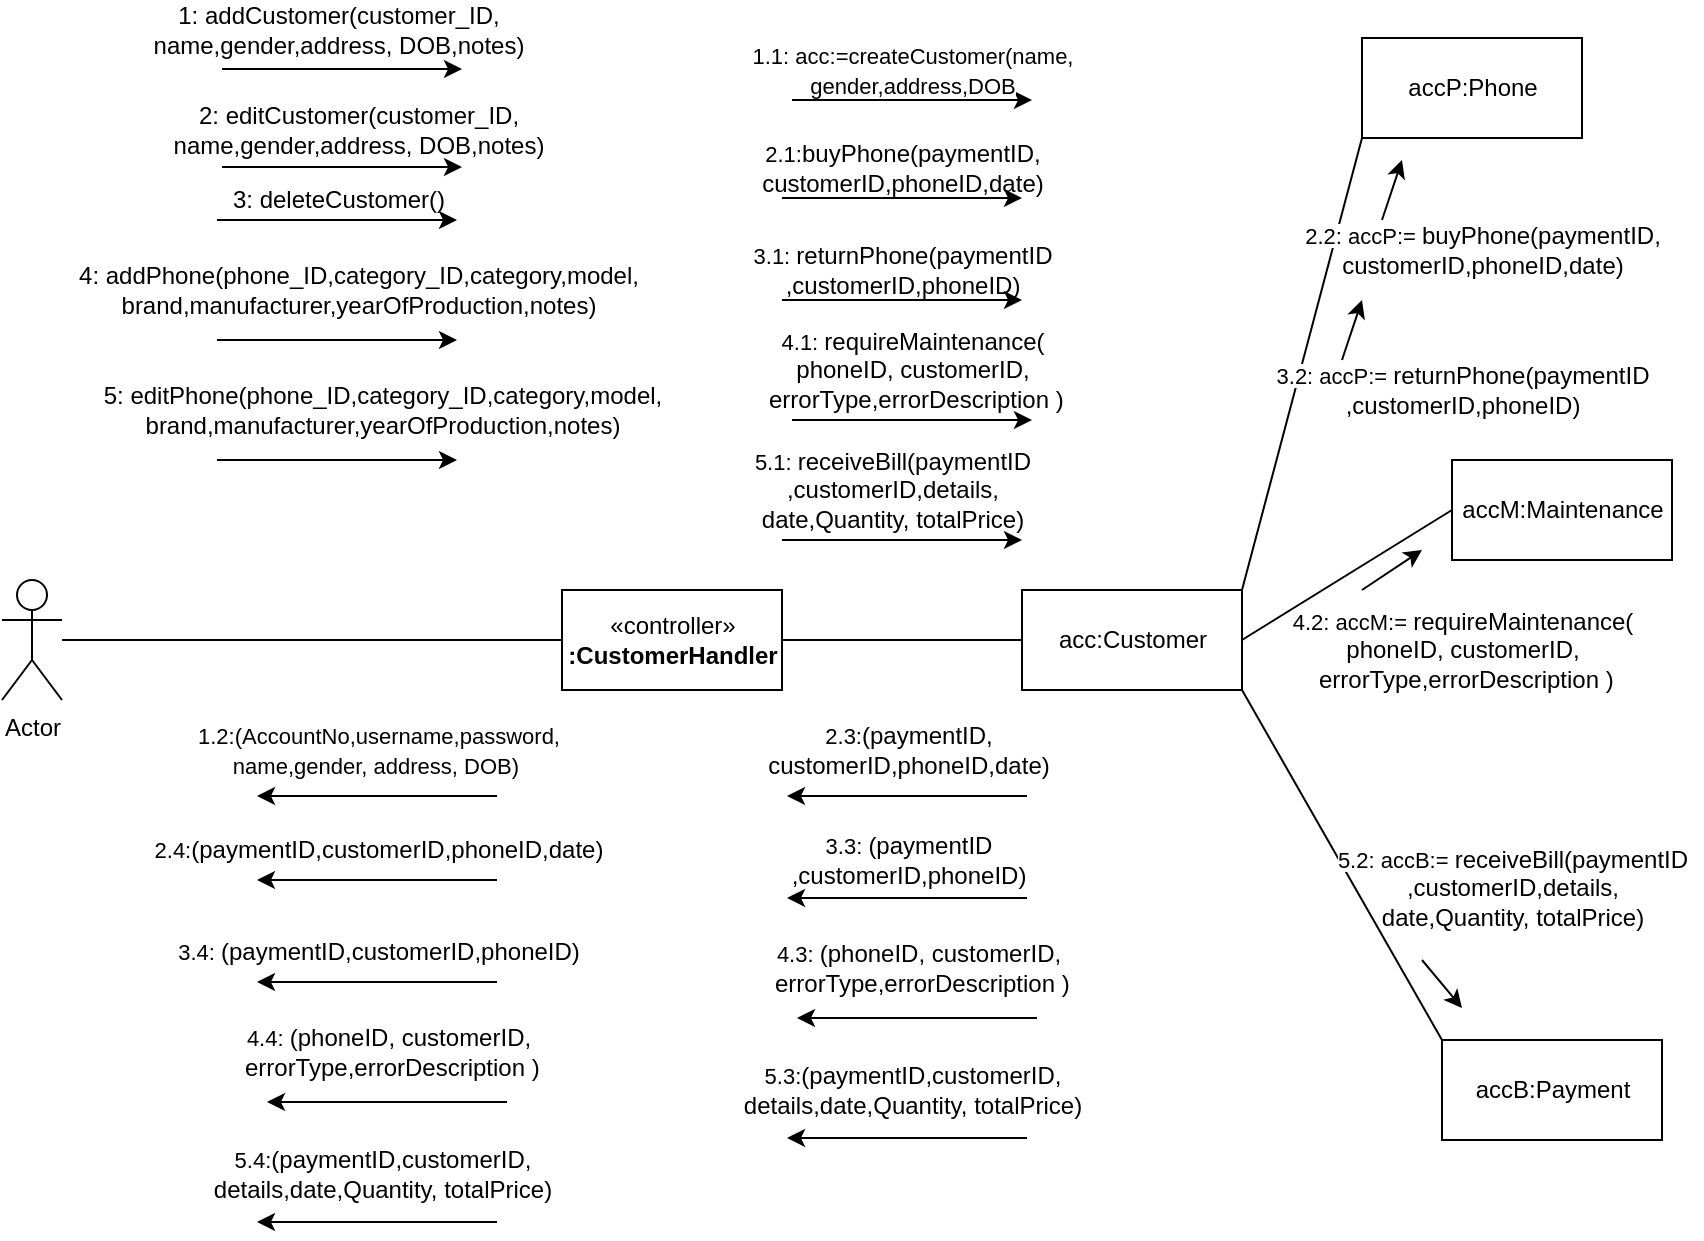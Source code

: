 <mxfile version="16.1.0" type="device" pages="2"><diagram id="kgpKYQtTHZ0yAKxKKP6v" name="Page-1"><mxGraphModel dx="993" dy="612" grid="1" gridSize="10" guides="1" tooltips="1" connect="1" arrows="1" fold="1" page="1" pageScale="1" pageWidth="850" pageHeight="1100" math="0" shadow="0"><root><mxCell id="0"/><mxCell id="1" parent="0"/><mxCell id="jwB54k1wOdk8TFApfcVU-1" value="Actor" style="shape=umlActor;verticalLabelPosition=bottom;verticalAlign=top;html=1;" parent="1" vertex="1"><mxGeometry y="300" width="30" height="60" as="geometry"/></mxCell><mxCell id="jwB54k1wOdk8TFApfcVU-3" value="«controller»&lt;br&gt;&lt;b&gt;:CustomerHandler&lt;/b&gt;" style="html=1;" parent="1" vertex="1"><mxGeometry x="280" y="305" width="110" height="50" as="geometry"/></mxCell><mxCell id="jwB54k1wOdk8TFApfcVU-5" value="" style="endArrow=none;html=1;rounded=0;entryX=0;entryY=0.5;entryDx=0;entryDy=0;" parent="1" source="jwB54k1wOdk8TFApfcVU-1" target="jwB54k1wOdk8TFApfcVU-3" edge="1"><mxGeometry width="50" height="50" relative="1" as="geometry"><mxPoint x="400" y="340" as="sourcePoint"/><mxPoint x="450" y="290" as="targetPoint"/></mxGeometry></mxCell><mxCell id="jwB54k1wOdk8TFApfcVU-13" value="" style="endArrow=classic;html=1;rounded=0;" parent="1" edge="1"><mxGeometry width="50" height="50" relative="1" as="geometry"><mxPoint x="110" y="44.5" as="sourcePoint"/><mxPoint x="230" y="44.5" as="targetPoint"/></mxGeometry></mxCell><mxCell id="jwB54k1wOdk8TFApfcVU-14" value="&lt;span style=&quot;text-align: left&quot;&gt;1:&amp;nbsp;&lt;/span&gt;&lt;span style=&quot;text-align: left&quot;&gt;addCustomer(customer_ID,&lt;br&gt;name,gender,address, DOB,notes)&lt;/span&gt;" style="text;html=1;align=center;verticalAlign=middle;resizable=0;points=[];autosize=1;strokeColor=none;fillColor=none;" parent="1" vertex="1"><mxGeometry x="67.5" y="10" width="200" height="30" as="geometry"/></mxCell><mxCell id="jwB54k1wOdk8TFApfcVU-16" value="" style="endArrow=classic;html=1;rounded=0;" parent="1" edge="1"><mxGeometry width="50" height="50" relative="1" as="geometry"><mxPoint x="110" y="93.5" as="sourcePoint"/><mxPoint x="230" y="93.5" as="targetPoint"/></mxGeometry></mxCell><mxCell id="jwB54k1wOdk8TFApfcVU-17" value="&lt;span style=&quot;text-align: left&quot;&gt;2:&amp;nbsp;&lt;/span&gt;&lt;span style=&quot;text-align: left&quot;&gt;editCustomer(customer_ID,&lt;br&gt;name,gender,address, DOB,notes)&lt;/span&gt;" style="text;html=1;align=center;verticalAlign=middle;resizable=0;points=[];autosize=1;strokeColor=none;fillColor=none;" parent="1" vertex="1"><mxGeometry x="77.5" y="60" width="200" height="30" as="geometry"/></mxCell><mxCell id="jwB54k1wOdk8TFApfcVU-18" value="" style="endArrow=classic;html=1;rounded=0;" parent="1" edge="1"><mxGeometry width="50" height="50" relative="1" as="geometry"><mxPoint x="107.5" y="120" as="sourcePoint"/><mxPoint x="227.5" y="120" as="targetPoint"/></mxGeometry></mxCell><mxCell id="jwB54k1wOdk8TFApfcVU-19" value="&lt;span style=&quot;text-align: left&quot;&gt;3:&amp;nbsp;&lt;/span&gt;&lt;span style=&quot;text-align: left&quot;&gt;deleteCustomer()&lt;/span&gt;" style="text;html=1;align=center;verticalAlign=middle;resizable=0;points=[];autosize=1;strokeColor=none;fillColor=none;" parent="1" vertex="1"><mxGeometry x="107.5" y="100" width="120" height="20" as="geometry"/></mxCell><mxCell id="jwB54k1wOdk8TFApfcVU-20" value="" style="endArrow=classic;html=1;rounded=0;" parent="1" edge="1"><mxGeometry width="50" height="50" relative="1" as="geometry"><mxPoint x="107.5" y="180" as="sourcePoint"/><mxPoint x="227.5" y="180" as="targetPoint"/></mxGeometry></mxCell><mxCell id="jwB54k1wOdk8TFApfcVU-21" value="&lt;span style=&quot;text-align: left&quot;&gt;4:&amp;nbsp;&lt;/span&gt;&lt;span style=&quot;text-align: left&quot;&gt;addPhone(phone_ID,category_ID,category,model,&lt;/span&gt;&lt;br style=&quot;box-sizing: content-box ; padding: 0px ; margin: 0px ; text-align: left&quot;&gt;&lt;span style=&quot;text-align: left&quot;&gt;brand,manufacturer,yearOfProduction,notes)&lt;/span&gt;" style="text;html=1;align=center;verticalAlign=middle;resizable=0;points=[];autosize=1;strokeColor=none;fillColor=none;" parent="1" vertex="1"><mxGeometry x="27.5" y="140" width="300" height="30" as="geometry"/></mxCell><mxCell id="jwB54k1wOdk8TFApfcVU-22" value="" style="endArrow=classic;html=1;rounded=0;" parent="1" edge="1"><mxGeometry width="50" height="50" relative="1" as="geometry"><mxPoint x="107.5" y="240" as="sourcePoint"/><mxPoint x="227.5" y="240" as="targetPoint"/></mxGeometry></mxCell><mxCell id="jwB54k1wOdk8TFApfcVU-23" value="&lt;span style=&quot;text-align: left&quot;&gt;5:&amp;nbsp;&lt;/span&gt;&lt;span style=&quot;text-align: left&quot;&gt;editPhone(phone_ID,category_ID,category,model,&lt;/span&gt;&lt;br style=&quot;box-sizing: content-box ; padding: 0px ; margin: 0px ; text-align: left&quot;&gt;&lt;span style=&quot;text-align: left&quot;&gt;brand,manufacturer,yearOfProduction,notes)&lt;/span&gt;" style="text;html=1;align=center;verticalAlign=middle;resizable=0;points=[];autosize=1;strokeColor=none;fillColor=none;" parent="1" vertex="1"><mxGeometry x="45" y="200" width="290" height="30" as="geometry"/></mxCell><mxCell id="jwB54k1wOdk8TFApfcVU-24" value="accP:Phone" style="html=1;" parent="1" vertex="1"><mxGeometry x="680" y="29" width="110" height="50" as="geometry"/></mxCell><mxCell id="jwB54k1wOdk8TFApfcVU-25" value="accM:Maintenance" style="html=1;" parent="1" vertex="1"><mxGeometry x="725" y="240" width="110" height="50" as="geometry"/></mxCell><mxCell id="jwB54k1wOdk8TFApfcVU-27" value="accB:Payment" style="html=1;" parent="1" vertex="1"><mxGeometry x="720" y="530" width="110" height="50" as="geometry"/></mxCell><mxCell id="jwB54k1wOdk8TFApfcVU-28" value="acc:Customer" style="html=1;" parent="1" vertex="1"><mxGeometry x="510" y="305" width="110" height="50" as="geometry"/></mxCell><mxCell id="jwB54k1wOdk8TFApfcVU-29" value="" style="endArrow=none;html=1;rounded=0;exitX=1;exitY=0.5;exitDx=0;exitDy=0;entryX=0;entryY=0.5;entryDx=0;entryDy=0;" parent="1" source="jwB54k1wOdk8TFApfcVU-3" target="jwB54k1wOdk8TFApfcVU-28" edge="1"><mxGeometry width="50" height="50" relative="1" as="geometry"><mxPoint x="500" y="360" as="sourcePoint"/><mxPoint x="550" y="310" as="targetPoint"/></mxGeometry></mxCell><mxCell id="jwB54k1wOdk8TFApfcVU-31" value="" style="endArrow=classic;html=1;rounded=0;" parent="1" edge="1"><mxGeometry width="50" height="50" relative="1" as="geometry"><mxPoint x="395" y="60" as="sourcePoint"/><mxPoint x="515" y="60" as="targetPoint"/></mxGeometry></mxCell><mxCell id="jwB54k1wOdk8TFApfcVU-32" value="&lt;span style=&quot;font-size: 11px ; background-color: rgb(255 , 255 , 255)&quot;&gt;1.1: acc:=createCustomer(name,&lt;/span&gt;&lt;br style=&quot;box-sizing: content-box ; font-size: 11px&quot;&gt;&lt;span style=&quot;font-size: 11px ; background-color: rgb(255 , 255 , 255)&quot;&gt;gender,address,DOB&lt;/span&gt;" style="text;html=1;align=center;verticalAlign=middle;resizable=0;points=[];autosize=1;strokeColor=none;fillColor=none;" parent="1" vertex="1"><mxGeometry x="365" y="30" width="180" height="30" as="geometry"/></mxCell><mxCell id="jwB54k1wOdk8TFApfcVU-33" value="" style="endArrow=classic;html=1;rounded=0;" parent="1" edge="1"><mxGeometry width="50" height="50" relative="1" as="geometry"><mxPoint x="390" y="109" as="sourcePoint"/><mxPoint x="510" y="109" as="targetPoint"/></mxGeometry></mxCell><mxCell id="jwB54k1wOdk8TFApfcVU-34" value="&lt;span style=&quot;font-size: 11px ; background-color: rgb(255 , 255 , 255)&quot;&gt;2.1:&lt;/span&gt;&lt;span style=&quot;text-align: left&quot;&gt;buyPhone(paymentID,&lt;/span&gt;&lt;br style=&quot;box-sizing: content-box ; text-align: left&quot;&gt;&lt;span style=&quot;text-align: left&quot;&gt;customerID,phoneID,date)&lt;/span&gt;" style="text;html=1;align=center;verticalAlign=middle;resizable=0;points=[];autosize=1;strokeColor=none;fillColor=none;" parent="1" vertex="1"><mxGeometry x="370" y="79" width="160" height="30" as="geometry"/></mxCell><mxCell id="jwB54k1wOdk8TFApfcVU-35" value="" style="endArrow=classic;html=1;rounded=0;" parent="1" edge="1"><mxGeometry width="50" height="50" relative="1" as="geometry"><mxPoint x="390" y="160" as="sourcePoint"/><mxPoint x="510" y="160" as="targetPoint"/></mxGeometry></mxCell><mxCell id="jwB54k1wOdk8TFApfcVU-36" value="&lt;span style=&quot;font-size: 11px ; background-color: rgb(255 , 255 , 255)&quot;&gt;3.1:&amp;nbsp;&lt;/span&gt;&lt;span style=&quot;text-align: left&quot;&gt;returnPhone(paymentID&lt;/span&gt;&lt;br style=&quot;box-sizing: content-box ; text-align: left&quot;&gt;&lt;span style=&quot;text-align: left&quot;&gt;,customerID,phoneID)&lt;/span&gt;" style="text;html=1;align=center;verticalAlign=middle;resizable=0;points=[];autosize=1;strokeColor=none;fillColor=none;" parent="1" vertex="1"><mxGeometry x="365" y="130" width="170" height="30" as="geometry"/></mxCell><mxCell id="jwB54k1wOdk8TFApfcVU-37" value="" style="endArrow=classic;html=1;rounded=0;" parent="1" edge="1"><mxGeometry width="50" height="50" relative="1" as="geometry"><mxPoint x="395" y="220" as="sourcePoint"/><mxPoint x="515" y="220" as="targetPoint"/></mxGeometry></mxCell><mxCell id="jwB54k1wOdk8TFApfcVU-38" value="&lt;span style=&quot;font-size: 11px ; background-color: rgb(255 , 255 , 255)&quot;&gt;4.1:&amp;nbsp;&lt;/span&gt;&lt;span style=&quot;box-sizing: content-box ; text-align: left&quot;&gt;requireMaintenance(&lt;/span&gt;&lt;br style=&quot;box-sizing: content-box ; text-align: left&quot;&gt;&lt;span style=&quot;box-sizing: content-box ; text-align: left&quot;&gt;phoneID,&amp;nbsp;customerID,&lt;/span&gt;&lt;br style=&quot;box-sizing: content-box ; text-align: left&quot;&gt;&lt;span style=&quot;box-sizing: content-box ; text-align: left&quot;&gt;&amp;nbsp;errorType,errorDescription )&lt;/span&gt;" style="text;html=1;align=center;verticalAlign=middle;resizable=0;points=[];autosize=1;strokeColor=none;fillColor=none;" parent="1" vertex="1"><mxGeometry x="370" y="170" width="170" height="50" as="geometry"/></mxCell><mxCell id="jwB54k1wOdk8TFApfcVU-39" value="" style="endArrow=classic;html=1;rounded=0;" parent="1" edge="1"><mxGeometry width="50" height="50" relative="1" as="geometry"><mxPoint x="390" y="280" as="sourcePoint"/><mxPoint x="510" y="280" as="targetPoint"/></mxGeometry></mxCell><mxCell id="jwB54k1wOdk8TFApfcVU-40" value="&lt;span style=&quot;font-size: 11px ; background-color: rgb(255 , 255 , 255)&quot;&gt;5.1:&amp;nbsp;&lt;/span&gt;&lt;span style=&quot;text-align: left&quot;&gt;receiveBill(paymentID&lt;/span&gt;&lt;br style=&quot;box-sizing: content-box ; text-align: left&quot;&gt;&lt;span style=&quot;text-align: left&quot;&gt;,customerID,details,&lt;/span&gt;&lt;br style=&quot;box-sizing: content-box ; text-align: left&quot;&gt;&lt;span style=&quot;text-align: left&quot;&gt;date,Quantity, totalPrice)&lt;/span&gt;" style="text;html=1;align=center;verticalAlign=middle;resizable=0;points=[];autosize=1;strokeColor=none;fillColor=none;" parent="1" vertex="1"><mxGeometry x="370" y="230" width="150" height="50" as="geometry"/></mxCell><mxCell id="jwB54k1wOdk8TFApfcVU-41" value="" style="endArrow=none;html=1;rounded=0;exitX=1;exitY=0;exitDx=0;exitDy=0;entryX=0;entryY=1;entryDx=0;entryDy=0;" parent="1" source="jwB54k1wOdk8TFApfcVU-28" target="jwB54k1wOdk8TFApfcVU-24" edge="1"><mxGeometry width="50" height="50" relative="1" as="geometry"><mxPoint x="450" y="230" as="sourcePoint"/><mxPoint x="500" y="180" as="targetPoint"/></mxGeometry></mxCell><mxCell id="jwB54k1wOdk8TFApfcVU-42" value="" style="endArrow=none;html=1;rounded=0;exitX=1;exitY=0.5;exitDx=0;exitDy=0;entryX=0;entryY=0.5;entryDx=0;entryDy=0;" parent="1" source="jwB54k1wOdk8TFApfcVU-28" target="jwB54k1wOdk8TFApfcVU-25" edge="1"><mxGeometry width="50" height="50" relative="1" as="geometry"><mxPoint x="450" y="230" as="sourcePoint"/><mxPoint x="500" y="180" as="targetPoint"/></mxGeometry></mxCell><mxCell id="jwB54k1wOdk8TFApfcVU-43" value="" style="endArrow=none;html=1;rounded=0;exitX=1;exitY=1;exitDx=0;exitDy=0;entryX=0;entryY=0;entryDx=0;entryDy=0;" parent="1" source="jwB54k1wOdk8TFApfcVU-28" target="jwB54k1wOdk8TFApfcVU-27" edge="1"><mxGeometry width="50" height="50" relative="1" as="geometry"><mxPoint x="450" y="230" as="sourcePoint"/><mxPoint x="500" y="180" as="targetPoint"/></mxGeometry></mxCell><mxCell id="jwB54k1wOdk8TFApfcVU-44" value="&lt;span style=&quot;font-size: 11px ; background-color: rgb(255 , 255 , 255)&quot;&gt;2.2: accP:=&amp;nbsp;&lt;/span&gt;&lt;span style=&quot;text-align: left&quot;&gt;buyPhone(paymentID,&lt;/span&gt;&lt;br style=&quot;box-sizing: content-box ; text-align: left&quot;&gt;&lt;span style=&quot;text-align: left&quot;&gt;customerID,phoneID,date)&lt;/span&gt;" style="text;html=1;align=center;verticalAlign=middle;resizable=0;points=[];autosize=1;strokeColor=none;fillColor=none;" parent="1" vertex="1"><mxGeometry x="645" y="120" width="190" height="30" as="geometry"/></mxCell><mxCell id="jwB54k1wOdk8TFApfcVU-45" value="&lt;span style=&quot;font-size: 11px ; background-color: rgb(255 , 255 , 255)&quot;&gt;3.2: accP:=&amp;nbsp;&lt;/span&gt;&lt;span style=&quot;text-align: left&quot;&gt;returnPhone(paymentID&lt;/span&gt;&lt;br style=&quot;box-sizing: content-box ; text-align: left&quot;&gt;&lt;span style=&quot;text-align: left&quot;&gt;,customerID,phoneID)&lt;/span&gt;" style="text;html=1;align=center;verticalAlign=middle;resizable=0;points=[];autosize=1;strokeColor=none;fillColor=none;" parent="1" vertex="1"><mxGeometry x="630" y="190" width="200" height="30" as="geometry"/></mxCell><mxCell id="jwB54k1wOdk8TFApfcVU-46" value="&lt;span style=&quot;font-size: 11px ; background-color: rgb(255 , 255 , 255)&quot;&gt;4.2: accM:=&amp;nbsp;&lt;/span&gt;&lt;span style=&quot;box-sizing: content-box ; text-align: left&quot;&gt;requireMaintenance(&lt;/span&gt;&lt;br style=&quot;box-sizing: content-box ; text-align: left&quot;&gt;&lt;span style=&quot;box-sizing: content-box ; text-align: left&quot;&gt;phoneID,&amp;nbsp;customerID,&lt;/span&gt;&lt;br style=&quot;box-sizing: content-box ; text-align: left&quot;&gt;&lt;span style=&quot;box-sizing: content-box ; text-align: left&quot;&gt;&amp;nbsp;errorType,errorDescription )&lt;/span&gt;" style="text;html=1;align=center;verticalAlign=middle;resizable=0;points=[];autosize=1;strokeColor=none;fillColor=none;" parent="1" vertex="1"><mxGeometry x="635" y="310" width="190" height="50" as="geometry"/></mxCell><mxCell id="jwB54k1wOdk8TFApfcVU-47" value="&lt;span style=&quot;font-size: 11px ; background-color: rgb(255 , 255 , 255)&quot;&gt;5.2: accB:=&amp;nbsp;&lt;/span&gt;&lt;span style=&quot;text-align: left&quot;&gt;receiveBill(paymentID&lt;/span&gt;&lt;br style=&quot;box-sizing: content-box ; text-align: left&quot;&gt;&lt;span style=&quot;text-align: left&quot;&gt;,customerID,details,&lt;/span&gt;&lt;br style=&quot;box-sizing: content-box ; text-align: left&quot;&gt;&lt;span style=&quot;text-align: left&quot;&gt;date,Quantity, totalPrice)&lt;/span&gt;" style="text;html=1;align=center;verticalAlign=middle;resizable=0;points=[];autosize=1;strokeColor=none;fillColor=none;" parent="1" vertex="1"><mxGeometry x="660" y="429" width="190" height="50" as="geometry"/></mxCell><mxCell id="jwB54k1wOdk8TFApfcVU-48" value="" style="endArrow=classic;html=1;rounded=0;" parent="1" edge="1"><mxGeometry width="50" height="50" relative="1" as="geometry"><mxPoint x="512.5" y="408" as="sourcePoint"/><mxPoint x="392.5" y="408" as="targetPoint"/></mxGeometry></mxCell><mxCell id="jwB54k1wOdk8TFApfcVU-49" value="&lt;span style=&quot;font-size: 11px ; background-color: rgb(255 , 255 , 255)&quot;&gt;2.3:&lt;/span&gt;&lt;span style=&quot;text-align: left&quot;&gt;(paymentID,&lt;/span&gt;&lt;br style=&quot;box-sizing: content-box ; text-align: left&quot;&gt;&lt;span style=&quot;text-align: left&quot;&gt;customerID,phoneID,date)&lt;/span&gt;" style="text;html=1;align=center;verticalAlign=middle;resizable=0;points=[];autosize=1;strokeColor=none;fillColor=none;" parent="1" vertex="1"><mxGeometry x="372.5" y="370" width="160" height="30" as="geometry"/></mxCell><mxCell id="jwB54k1wOdk8TFApfcVU-50" value="" style="endArrow=classic;html=1;rounded=0;" parent="1" edge="1"><mxGeometry width="50" height="50" relative="1" as="geometry"><mxPoint x="512.5" y="459" as="sourcePoint"/><mxPoint x="392.5" y="459" as="targetPoint"/></mxGeometry></mxCell><mxCell id="jwB54k1wOdk8TFApfcVU-51" value="&lt;span style=&quot;font-size: 11px ; background-color: rgb(255 , 255 , 255)&quot;&gt;3.3:&amp;nbsp;&lt;/span&gt;&lt;span style=&quot;text-align: left&quot;&gt;(paymentID&lt;/span&gt;&lt;br style=&quot;box-sizing: content-box ; text-align: left&quot;&gt;&lt;span style=&quot;text-align: left&quot;&gt;,customerID,phoneID)&lt;/span&gt;" style="text;html=1;align=center;verticalAlign=middle;resizable=0;points=[];autosize=1;strokeColor=none;fillColor=none;" parent="1" vertex="1"><mxGeometry x="387.5" y="425" width="130" height="30" as="geometry"/></mxCell><mxCell id="jwB54k1wOdk8TFApfcVU-52" value="" style="endArrow=classic;html=1;rounded=0;" parent="1" edge="1"><mxGeometry width="50" height="50" relative="1" as="geometry"><mxPoint x="517.5" y="519" as="sourcePoint"/><mxPoint x="397.5" y="519" as="targetPoint"/></mxGeometry></mxCell><mxCell id="jwB54k1wOdk8TFApfcVU-53" value="&lt;span style=&quot;font-size: 11px ; background-color: rgb(255 , 255 , 255)&quot;&gt;4.3:&amp;nbsp;&lt;/span&gt;&lt;span style=&quot;box-sizing: content-box ; text-align: left&quot;&gt;(&lt;/span&gt;&lt;span style=&quot;box-sizing: content-box ; text-align: left&quot;&gt;phoneID,&amp;nbsp;customerID,&lt;/span&gt;&lt;br style=&quot;box-sizing: content-box ; text-align: left&quot;&gt;&lt;span style=&quot;box-sizing: content-box ; text-align: left&quot;&gt;&amp;nbsp;errorType,errorDescription )&lt;/span&gt;" style="text;html=1;align=center;verticalAlign=middle;resizable=0;points=[];autosize=1;strokeColor=none;fillColor=none;" parent="1" vertex="1"><mxGeometry x="372.5" y="479" width="170" height="30" as="geometry"/></mxCell><mxCell id="jwB54k1wOdk8TFApfcVU-54" value="" style="endArrow=classic;html=1;rounded=0;" parent="1" edge="1"><mxGeometry width="50" height="50" relative="1" as="geometry"><mxPoint x="512.5" y="579" as="sourcePoint"/><mxPoint x="392.5" y="579" as="targetPoint"/></mxGeometry></mxCell><mxCell id="jwB54k1wOdk8TFApfcVU-55" value="&lt;span style=&quot;font-size: 11px ; background-color: rgb(255 , 255 , 255)&quot;&gt;5.3:&lt;/span&gt;&lt;span style=&quot;text-align: left&quot;&gt;(paymentID&lt;/span&gt;&lt;span style=&quot;text-align: left&quot;&gt;,customerID,&lt;br&gt;details,&lt;/span&gt;&lt;span style=&quot;text-align: left&quot;&gt;date,Quantity, totalPrice)&lt;/span&gt;" style="text;html=1;align=center;verticalAlign=middle;resizable=0;points=[];autosize=1;strokeColor=none;fillColor=none;" parent="1" vertex="1"><mxGeometry x="360" y="540" width="190" height="30" as="geometry"/></mxCell><mxCell id="jwB54k1wOdk8TFApfcVU-61" value="" style="endArrow=classic;html=1;rounded=0;" parent="1" edge="1"><mxGeometry width="50" height="50" relative="1" as="geometry"><mxPoint x="247.5" y="450" as="sourcePoint"/><mxPoint x="127.5" y="450" as="targetPoint"/></mxGeometry></mxCell><mxCell id="jwB54k1wOdk8TFApfcVU-62" value="&lt;span style=&quot;font-size: 11px ; background-color: rgb(255 , 255 , 255)&quot;&gt;2.4:&lt;/span&gt;&lt;span style=&quot;text-align: left&quot;&gt;(paymentID,&lt;/span&gt;&lt;span style=&quot;text-align: left&quot;&gt;customerID,phoneID,date)&lt;/span&gt;" style="text;html=1;align=center;verticalAlign=middle;resizable=0;points=[];autosize=1;strokeColor=none;fillColor=none;" parent="1" vertex="1"><mxGeometry x="67.5" y="425" width="240" height="20" as="geometry"/></mxCell><mxCell id="jwB54k1wOdk8TFApfcVU-63" value="" style="endArrow=classic;html=1;rounded=0;" parent="1" edge="1"><mxGeometry width="50" height="50" relative="1" as="geometry"><mxPoint x="247.5" y="501" as="sourcePoint"/><mxPoint x="127.5" y="501" as="targetPoint"/></mxGeometry></mxCell><mxCell id="jwB54k1wOdk8TFApfcVU-64" value="&lt;span style=&quot;font-size: 11px ; background-color: rgb(255 , 255 , 255)&quot;&gt;3.4:&amp;nbsp;&lt;/span&gt;&lt;span style=&quot;text-align: left&quot;&gt;(paymentID&lt;/span&gt;&lt;span style=&quot;text-align: left&quot;&gt;,customerID,phoneID)&lt;/span&gt;" style="text;html=1;align=center;verticalAlign=middle;resizable=0;points=[];autosize=1;strokeColor=none;fillColor=none;" parent="1" vertex="1"><mxGeometry x="77.5" y="476" width="220" height="20" as="geometry"/></mxCell><mxCell id="jwB54k1wOdk8TFApfcVU-65" value="" style="endArrow=classic;html=1;rounded=0;" parent="1" edge="1"><mxGeometry width="50" height="50" relative="1" as="geometry"><mxPoint x="252.5" y="561" as="sourcePoint"/><mxPoint x="132.5" y="561" as="targetPoint"/></mxGeometry></mxCell><mxCell id="jwB54k1wOdk8TFApfcVU-66" value="&lt;span style=&quot;font-size: 11px ; background-color: rgb(255 , 255 , 255)&quot;&gt;4.4:&amp;nbsp;&lt;/span&gt;&lt;span style=&quot;box-sizing: content-box ; text-align: left&quot;&gt;(&lt;/span&gt;&lt;span style=&quot;box-sizing: content-box ; text-align: left&quot;&gt;phoneID,&amp;nbsp;customerID,&lt;/span&gt;&lt;br style=&quot;box-sizing: content-box ; text-align: left&quot;&gt;&lt;span style=&quot;box-sizing: content-box ; text-align: left&quot;&gt;&amp;nbsp;errorType,errorDescription )&lt;/span&gt;" style="text;html=1;align=center;verticalAlign=middle;resizable=0;points=[];autosize=1;strokeColor=none;fillColor=none;" parent="1" vertex="1"><mxGeometry x="107.5" y="521" width="170" height="30" as="geometry"/></mxCell><mxCell id="jwB54k1wOdk8TFApfcVU-67" value="" style="endArrow=classic;html=1;rounded=0;" parent="1" edge="1"><mxGeometry width="50" height="50" relative="1" as="geometry"><mxPoint x="247.5" y="621" as="sourcePoint"/><mxPoint x="127.5" y="621" as="targetPoint"/></mxGeometry></mxCell><mxCell id="jwB54k1wOdk8TFApfcVU-68" value="&lt;span style=&quot;font-size: 11px ; background-color: rgb(255 , 255 , 255)&quot;&gt;5.4:&lt;/span&gt;&lt;span style=&quot;text-align: left&quot;&gt;(paymentID&lt;/span&gt;&lt;span style=&quot;text-align: left&quot;&gt;,customerID,&lt;br&gt;details,&lt;/span&gt;&lt;span style=&quot;text-align: left&quot;&gt;date,Quantity, totalPrice)&lt;/span&gt;" style="text;html=1;align=center;verticalAlign=middle;resizable=0;points=[];autosize=1;strokeColor=none;fillColor=none;" parent="1" vertex="1"><mxGeometry x="95" y="582" width="190" height="30" as="geometry"/></mxCell><mxCell id="jwB54k1wOdk8TFApfcVU-70" value="&lt;span style=&quot;font-size: 11px ; background-color: rgb(255 , 255 , 255)&quot;&gt;1.2:&lt;/span&gt;&lt;span style=&quot;font-size: 11px ; background-color: rgb(255 , 255 , 255)&quot;&gt;(AccountNo,username,password,&lt;/span&gt;&lt;br style=&quot;box-sizing: content-box ; font-size: 11px&quot;&gt;&lt;span style=&quot;font-size: 11px ; background-color: rgb(255 , 255 , 255)&quot;&gt;&amp;nbsp;name,gender, address, DOB)&amp;nbsp;&amp;nbsp;&lt;/span&gt;" style="text;html=1;align=center;verticalAlign=middle;resizable=0;points=[];autosize=1;strokeColor=none;fillColor=none;" parent="1" vertex="1"><mxGeometry x="87.5" y="370" width="200" height="30" as="geometry"/></mxCell><mxCell id="jwB54k1wOdk8TFApfcVU-69" value="" style="endArrow=classic;html=1;rounded=0;" parent="1" edge="1"><mxGeometry width="50" height="50" relative="1" as="geometry"><mxPoint x="247.5" y="408" as="sourcePoint"/><mxPoint x="127.5" y="408" as="targetPoint"/></mxGeometry></mxCell><mxCell id="siggv0xdCXzUZstfr35c-1" value="" style="endArrow=classic;html=1;rounded=0;" parent="1" edge="1"><mxGeometry width="50" height="50" relative="1" as="geometry"><mxPoint x="670" y="190" as="sourcePoint"/><mxPoint x="680" y="160" as="targetPoint"/></mxGeometry></mxCell><mxCell id="siggv0xdCXzUZstfr35c-2" value="" style="endArrow=classic;html=1;rounded=0;" parent="1" edge="1"><mxGeometry width="50" height="50" relative="1" as="geometry"><mxPoint x="690" y="120" as="sourcePoint"/><mxPoint x="700" y="90" as="targetPoint"/></mxGeometry></mxCell><mxCell id="siggv0xdCXzUZstfr35c-3" value="" style="endArrow=classic;html=1;rounded=0;" parent="1" edge="1"><mxGeometry width="50" height="50" relative="1" as="geometry"><mxPoint x="680" y="305" as="sourcePoint"/><mxPoint x="710" y="285" as="targetPoint"/></mxGeometry></mxCell><mxCell id="siggv0xdCXzUZstfr35c-4" value="" style="endArrow=classic;html=1;rounded=0;" parent="1" edge="1"><mxGeometry width="50" height="50" relative="1" as="geometry"><mxPoint x="710" y="490" as="sourcePoint"/><mxPoint x="730" y="514" as="targetPoint"/></mxGeometry></mxCell></root></mxGraphModel></diagram><diagram id="M_z489034dtI9Fj7vsG0" name="Page-2"><mxGraphModel dx="1820" dy="548" grid="1" gridSize="10" guides="1" tooltips="1" connect="1" arrows="1" fold="1" page="1" pageScale="1" pageWidth="827" pageHeight="1169" math="0" shadow="0"><root><mxCell id="BY63Hz6OCUg_BV-y1N0b-0"/><mxCell id="BY63Hz6OCUg_BV-y1N0b-1" parent="BY63Hz6OCUg_BV-y1N0b-0"/><mxCell id="h9mRCnd2N5-Ga9W6WRl--0" value="Actor" style="shape=umlActor;verticalLabelPosition=bottom;verticalAlign=top;html=1;" vertex="1" parent="BY63Hz6OCUg_BV-y1N0b-1"><mxGeometry x="-60" y="355" width="30" height="60" as="geometry"/></mxCell><mxCell id="h9mRCnd2N5-Ga9W6WRl--1" value="«controller»&lt;br&gt;&lt;b&gt;:StaffHandler&lt;/b&gt;" style="html=1;" vertex="1" parent="BY63Hz6OCUg_BV-y1N0b-1"><mxGeometry x="235" y="360" width="110" height="50" as="geometry"/></mxCell><mxCell id="h9mRCnd2N5-Ga9W6WRl--2" value="" style="endArrow=none;html=1;rounded=0;entryX=0;entryY=0.5;entryDx=0;entryDy=0;" edge="1" parent="BY63Hz6OCUg_BV-y1N0b-1" source="h9mRCnd2N5-Ga9W6WRl--0" target="h9mRCnd2N5-Ga9W6WRl--1"><mxGeometry width="50" height="50" relative="1" as="geometry"><mxPoint x="400" y="340" as="sourcePoint"/><mxPoint x="450" y="290" as="targetPoint"/></mxGeometry></mxCell><mxCell id="h9mRCnd2N5-Ga9W6WRl--3" value="" style="endArrow=classic;html=1;rounded=0;" edge="1" parent="BY63Hz6OCUg_BV-y1N0b-1"><mxGeometry width="50" height="50" relative="1" as="geometry"><mxPoint x="52.5" y="84" as="sourcePoint"/><mxPoint x="172.5" y="84" as="targetPoint"/></mxGeometry></mxCell><mxCell id="h9mRCnd2N5-Ga9W6WRl--4" value="&lt;span style=&quot;text-align: left&quot;&gt;1:&amp;nbsp;&lt;/span&gt;&lt;span style=&quot;text-align: left&quot;&gt;addCustomer(customer_ID,&lt;br&gt;name,gender,address, DOB,notes)&lt;/span&gt;" style="text;html=1;align=center;verticalAlign=middle;resizable=0;points=[];autosize=1;strokeColor=none;fillColor=none;" vertex="1" parent="BY63Hz6OCUg_BV-y1N0b-1"><mxGeometry x="10" y="49.5" width="200" height="30" as="geometry"/></mxCell><mxCell id="h9mRCnd2N5-Ga9W6WRl--5" value="" style="endArrow=classic;html=1;rounded=0;" edge="1" parent="BY63Hz6OCUg_BV-y1N0b-1"><mxGeometry width="50" height="50" relative="1" as="geometry"><mxPoint x="52.5" y="133" as="sourcePoint"/><mxPoint x="172.5" y="133" as="targetPoint"/></mxGeometry></mxCell><mxCell id="h9mRCnd2N5-Ga9W6WRl--6" value="&lt;span style=&quot;text-align: left&quot;&gt;2:&amp;nbsp;&lt;/span&gt;&lt;span style=&quot;text-align: left&quot;&gt;editCustomer(customer_ID,&lt;br&gt;name,gender,address, DOB,notes)&lt;/span&gt;" style="text;html=1;align=center;verticalAlign=middle;resizable=0;points=[];autosize=1;strokeColor=none;fillColor=none;" vertex="1" parent="BY63Hz6OCUg_BV-y1N0b-1"><mxGeometry x="20" y="99.5" width="200" height="30" as="geometry"/></mxCell><mxCell id="h9mRCnd2N5-Ga9W6WRl--7" value="" style="endArrow=classic;html=1;rounded=0;" edge="1" parent="BY63Hz6OCUg_BV-y1N0b-1"><mxGeometry width="50" height="50" relative="1" as="geometry"><mxPoint x="50" y="159.5" as="sourcePoint"/><mxPoint x="170" y="159.5" as="targetPoint"/></mxGeometry></mxCell><mxCell id="h9mRCnd2N5-Ga9W6WRl--8" value="&lt;span style=&quot;text-align: left&quot;&gt;3:&amp;nbsp;&lt;/span&gt;&lt;span style=&quot;text-align: left&quot;&gt;deleteCustomer()&lt;/span&gt;" style="text;html=1;align=center;verticalAlign=middle;resizable=0;points=[];autosize=1;strokeColor=none;fillColor=none;" vertex="1" parent="BY63Hz6OCUg_BV-y1N0b-1"><mxGeometry x="50" y="139.5" width="120" height="20" as="geometry"/></mxCell><mxCell id="h9mRCnd2N5-Ga9W6WRl--9" value="" style="endArrow=classic;html=1;rounded=0;" edge="1" parent="BY63Hz6OCUg_BV-y1N0b-1"><mxGeometry width="50" height="50" relative="1" as="geometry"><mxPoint x="50" y="209.5" as="sourcePoint"/><mxPoint x="170" y="209.5" as="targetPoint"/></mxGeometry></mxCell><mxCell id="h9mRCnd2N5-Ga9W6WRl--10" value="&lt;span style=&quot;text-align: left&quot;&gt;4:&amp;nbsp;&lt;/span&gt;&lt;span style=&quot;text-align: left&quot;&gt;addPhone(phone_ID,category_ID,category,model,&lt;/span&gt;&lt;br style=&quot;box-sizing: content-box ; padding: 0px ; margin: 0px ; text-align: left&quot;&gt;&lt;span style=&quot;text-align: left&quot;&gt;brand,manufacturer,yearOfProduction,notes)&lt;/span&gt;" style="text;html=1;align=center;verticalAlign=middle;resizable=0;points=[];autosize=1;strokeColor=none;fillColor=none;" vertex="1" parent="BY63Hz6OCUg_BV-y1N0b-1"><mxGeometry x="-40" y="173.5" width="300" height="30" as="geometry"/></mxCell><mxCell id="h9mRCnd2N5-Ga9W6WRl--11" value="&lt;span style=&quot;text-align: left&quot;&gt;5:&amp;nbsp;&lt;/span&gt;&lt;span style=&quot;text-align: left&quot;&gt;editPhone(phone_ID,category_ID,category,model,&lt;/span&gt;&lt;br style=&quot;box-sizing: content-box ; padding: 0px ; margin: 0px ; text-align: left&quot;&gt;&lt;span style=&quot;text-align: left&quot;&gt;brand,manufacturer,yearOfProduction,notes)&lt;/span&gt;" style="text;html=1;align=center;verticalAlign=middle;resizable=0;points=[];autosize=1;strokeColor=none;fillColor=none;" vertex="1" parent="BY63Hz6OCUg_BV-y1N0b-1"><mxGeometry x="-32.5" y="223.5" width="290" height="30" as="geometry"/></mxCell><mxCell id="h9mRCnd2N5-Ga9W6WRl--12" value="aC:Customer" style="html=1;" vertex="1" parent="BY63Hz6OCUg_BV-y1N0b-1"><mxGeometry x="800" y="4" width="110" height="50" as="geometry"/></mxCell><mxCell id="h9mRCnd2N5-Ga9W6WRl--13" value="aP:Phone" style="html=1;" vertex="1" parent="BY63Hz6OCUg_BV-y1N0b-1"><mxGeometry x="860" y="269.5" width="110" height="50" as="geometry"/></mxCell><mxCell id="h9mRCnd2N5-Ga9W6WRl--14" value="aB:Payment" style="html=1;" vertex="1" parent="BY63Hz6OCUg_BV-y1N0b-1"><mxGeometry x="775" y="591" width="110" height="50" as="geometry"/></mxCell><mxCell id="h9mRCnd2N5-Ga9W6WRl--15" value="aSt:Staff" style="html=1;" vertex="1" parent="BY63Hz6OCUg_BV-y1N0b-1"><mxGeometry x="570" y="360" width="110" height="50" as="geometry"/></mxCell><mxCell id="h9mRCnd2N5-Ga9W6WRl--16" value="" style="endArrow=none;html=1;rounded=0;exitX=1;exitY=0.5;exitDx=0;exitDy=0;entryX=0;entryY=0.5;entryDx=0;entryDy=0;" edge="1" parent="BY63Hz6OCUg_BV-y1N0b-1" source="h9mRCnd2N5-Ga9W6WRl--1" target="h9mRCnd2N5-Ga9W6WRl--15"><mxGeometry width="50" height="50" relative="1" as="geometry"><mxPoint x="500" y="360" as="sourcePoint"/><mxPoint x="550" y="310" as="targetPoint"/></mxGeometry></mxCell><mxCell id="h9mRCnd2N5-Ga9W6WRl--17" value="" style="endArrow=none;html=1;rounded=0;exitX=1;exitY=0;exitDx=0;exitDy=0;entryX=0;entryY=1;entryDx=0;entryDy=0;" edge="1" parent="BY63Hz6OCUg_BV-y1N0b-1" source="h9mRCnd2N5-Ga9W6WRl--15" target="h9mRCnd2N5-Ga9W6WRl--12"><mxGeometry width="50" height="50" relative="1" as="geometry"><mxPoint x="450" y="230" as="sourcePoint"/><mxPoint x="500" y="180" as="targetPoint"/></mxGeometry></mxCell><mxCell id="h9mRCnd2N5-Ga9W6WRl--18" value="" style="endArrow=none;html=1;rounded=0;exitX=1;exitY=0.5;exitDx=0;exitDy=0;entryX=0;entryY=0.5;entryDx=0;entryDy=0;" edge="1" parent="BY63Hz6OCUg_BV-y1N0b-1" source="h9mRCnd2N5-Ga9W6WRl--15" target="h9mRCnd2N5-Ga9W6WRl--13"><mxGeometry width="50" height="50" relative="1" as="geometry"><mxPoint x="450" y="230" as="sourcePoint"/><mxPoint x="500" y="180" as="targetPoint"/></mxGeometry></mxCell><mxCell id="h9mRCnd2N5-Ga9W6WRl--19" value="" style="endArrow=none;html=1;rounded=0;exitX=1;exitY=1;exitDx=0;exitDy=0;entryX=0;entryY=0;entryDx=0;entryDy=0;" edge="1" parent="BY63Hz6OCUg_BV-y1N0b-1" source="h9mRCnd2N5-Ga9W6WRl--15" target="h9mRCnd2N5-Ga9W6WRl--14"><mxGeometry width="50" height="50" relative="1" as="geometry"><mxPoint x="450" y="230" as="sourcePoint"/><mxPoint x="500" y="180" as="targetPoint"/></mxGeometry></mxCell><mxCell id="h9mRCnd2N5-Ga9W6WRl--20" value="&lt;span style=&quot;font-size: 11px ; background-color: rgb(255 , 255 , 255)&quot;&gt;2.2: aC:=&lt;/span&gt;&lt;span style=&quot;text-align: left&quot;&gt;editCustomer(customer_ID,&lt;br&gt;name,gender,address, DOB,notes)&lt;/span&gt;" style="text;html=1;align=center;verticalAlign=middle;resizable=0;points=[];autosize=1;strokeColor=none;fillColor=none;" vertex="1" parent="BY63Hz6OCUg_BV-y1N0b-1"><mxGeometry x="760" y="159.5" width="210" height="30" as="geometry"/></mxCell><mxCell id="h9mRCnd2N5-Ga9W6WRl--21" value="&lt;span style=&quot;font-size: 11px ; background-color: rgb(255 , 255 , 255)&quot;&gt;3.2: aC:=&amp;nbsp;&lt;/span&gt;&lt;span style=&quot;text-align: left&quot;&gt;&amp;nbsp;&lt;/span&gt;&lt;span style=&quot;text-align: left&quot;&gt;deleteCustomer()&lt;/span&gt;" style="text;html=1;align=center;verticalAlign=middle;resizable=0;points=[];autosize=1;strokeColor=none;fillColor=none;" vertex="1" parent="BY63Hz6OCUg_BV-y1N0b-1"><mxGeometry x="735" y="233.5" width="160" height="20" as="geometry"/></mxCell><mxCell id="h9mRCnd2N5-Ga9W6WRl--22" value="&lt;span style=&quot;font-size: 11px ; background-color: rgb(255 , 255 , 255)&quot;&gt;4.2: aP:=&lt;/span&gt;&lt;span style=&quot;text-align: left&quot;&gt;&amp;nbsp;&lt;/span&gt;&lt;span style=&quot;text-align: left&quot;&gt;addPhone(phone_ID,category_ID,&lt;br&gt;category,model,&lt;/span&gt;&lt;span style=&quot;text-align: left&quot;&gt;brand,manufacturer,&lt;br&gt;yearOfProduction,notes)&lt;/span&gt;" style="text;html=1;align=center;verticalAlign=middle;resizable=0;points=[];autosize=1;strokeColor=none;fillColor=none;" vertex="1" parent="BY63Hz6OCUg_BV-y1N0b-1"><mxGeometry x="790" y="336" width="250" height="50" as="geometry"/></mxCell><mxCell id="h9mRCnd2N5-Ga9W6WRl--23" value="&lt;span style=&quot;font-size: 11px ; background-color: rgb(255 , 255 , 255)&quot;&gt;7.2: aB:=&lt;/span&gt;&lt;span style=&quot;text-align: left&quot;&gt;&amp;nbsp;&lt;/span&gt;&lt;span style=&quot;text-align: left&quot;&gt;makeBill(paymentID,&lt;br&gt;customerID,details,&lt;/span&gt;&lt;br style=&quot;box-sizing: content-box ; padding: 0px ; margin: 0px ; text-align: left&quot;&gt;&lt;span style=&quot;text-align: left&quot;&gt;&amp;nbsp;date,Quantity, totalPrice)&lt;/span&gt;" style="text;html=1;align=center;verticalAlign=middle;resizable=0;points=[];autosize=1;strokeColor=none;fillColor=none;" vertex="1" parent="BY63Hz6OCUg_BV-y1N0b-1"><mxGeometry x="725" y="496" width="170" height="50" as="geometry"/></mxCell><mxCell id="h9mRCnd2N5-Ga9W6WRl--24" value="" style="endArrow=classic;html=1;rounded=0;" edge="1" parent="BY63Hz6OCUg_BV-y1N0b-1"><mxGeometry width="50" height="50" relative="1" as="geometry"><mxPoint x="505" y="496" as="sourcePoint"/><mxPoint x="385" y="496" as="targetPoint"/></mxGeometry></mxCell><mxCell id="h9mRCnd2N5-Ga9W6WRl--25" value="&lt;span style=&quot;font-size: 11px ; background-color: rgb(255 , 255 , 255)&quot;&gt;2.3:&lt;/span&gt;&lt;span style=&quot;text-align: left&quot;&gt;(customer_ID,&lt;/span&gt;&lt;br style=&quot;text-align: left&quot;&gt;&lt;span style=&quot;text-align: left&quot;&gt;name,gender,address, DOB,notes)&lt;/span&gt;" style="text;html=1;align=center;verticalAlign=middle;resizable=0;points=[];autosize=1;strokeColor=none;fillColor=none;" vertex="1" parent="BY63Hz6OCUg_BV-y1N0b-1"><mxGeometry x="350" y="460" width="200" height="30" as="geometry"/></mxCell><mxCell id="h9mRCnd2N5-Ga9W6WRl--26" value="" style="endArrow=classic;html=1;rounded=0;" edge="1" parent="BY63Hz6OCUg_BV-y1N0b-1"><mxGeometry width="50" height="50" relative="1" as="geometry"><mxPoint x="505" y="525" as="sourcePoint"/><mxPoint x="385" y="525" as="targetPoint"/></mxGeometry></mxCell><mxCell id="h9mRCnd2N5-Ga9W6WRl--27" value="&lt;div style=&quot;text-align: left&quot;&gt;&lt;span style=&quot;background-color: rgb(255 , 255 , 255) ; font-size: 11px&quot;&gt;3.3: ()&lt;/span&gt;&lt;/div&gt;" style="text;html=1;align=center;verticalAlign=middle;resizable=0;points=[];autosize=1;strokeColor=none;fillColor=none;" vertex="1" parent="BY63Hz6OCUg_BV-y1N0b-1"><mxGeometry x="425" y="505" width="40" height="20" as="geometry"/></mxCell><mxCell id="h9mRCnd2N5-Ga9W6WRl--28" value="" style="endArrow=classic;html=1;rounded=0;" edge="1" parent="BY63Hz6OCUg_BV-y1N0b-1"><mxGeometry width="50" height="50" relative="1" as="geometry"><mxPoint x="510" y="591" as="sourcePoint"/><mxPoint x="390" y="591" as="targetPoint"/></mxGeometry></mxCell><mxCell id="h9mRCnd2N5-Ga9W6WRl--29" value="&lt;span style=&quot;font-size: 11px ; background-color: rgb(255 , 255 , 255)&quot;&gt;4.3:&amp;nbsp;&lt;/span&gt;&lt;span style=&quot;text-align: left&quot;&gt;(phone_ID,category_ID,&lt;br&gt;category,model,&lt;/span&gt;&lt;span style=&quot;text-align: left&quot;&gt;brand,manufacturer,&lt;br&gt;yearOfProduction,notes)&lt;/span&gt;" style="text;html=1;align=center;verticalAlign=middle;resizable=0;points=[];autosize=1;strokeColor=none;fillColor=none;" vertex="1" parent="BY63Hz6OCUg_BV-y1N0b-1"><mxGeometry x="345" y="535" width="210" height="50" as="geometry"/></mxCell><mxCell id="h9mRCnd2N5-Ga9W6WRl--30" value="" style="endArrow=classic;html=1;rounded=0;" edge="1" parent="BY63Hz6OCUg_BV-y1N0b-1"><mxGeometry width="50" height="50" relative="1" as="geometry"><mxPoint x="510" y="651" as="sourcePoint"/><mxPoint x="390" y="651" as="targetPoint"/></mxGeometry></mxCell><mxCell id="h9mRCnd2N5-Ga9W6WRl--31" value="&lt;span style=&quot;font-size: 11px ; background-color: rgb(255 , 255 , 255)&quot;&gt;5.3:&lt;/span&gt;&lt;span style=&quot;text-align: left&quot;&gt;(phone_ID,category_ID,&lt;br&gt;category,model,&lt;/span&gt;&lt;span style=&quot;text-align: left&quot;&gt;brand,manufacturer,&lt;br&gt;yearOfProduction,notes)&lt;/span&gt;" style="text;html=1;align=center;verticalAlign=middle;resizable=0;points=[];autosize=1;strokeColor=none;fillColor=none;" vertex="1" parent="BY63Hz6OCUg_BV-y1N0b-1"><mxGeometry x="355" y="601" width="210" height="50" as="geometry"/></mxCell><mxCell id="h9mRCnd2N5-Ga9W6WRl--42" value="" style="endArrow=classic;html=1;rounded=0;" edge="1" parent="BY63Hz6OCUg_BV-y1N0b-1"><mxGeometry width="50" height="50" relative="1" as="geometry"><mxPoint x="750" y="223.5" as="sourcePoint"/><mxPoint x="760" y="193.5" as="targetPoint"/></mxGeometry></mxCell><mxCell id="h9mRCnd2N5-Ga9W6WRl--43" value="" style="endArrow=classic;html=1;rounded=0;" edge="1" parent="BY63Hz6OCUg_BV-y1N0b-1"><mxGeometry width="50" height="50" relative="1" as="geometry"><mxPoint x="780" y="159.5" as="sourcePoint"/><mxPoint x="790" y="129.5" as="targetPoint"/></mxGeometry></mxCell><mxCell id="h9mRCnd2N5-Ga9W6WRl--44" value="" style="endArrow=classic;html=1;rounded=0;" edge="1" parent="BY63Hz6OCUg_BV-y1N0b-1"><mxGeometry width="50" height="50" relative="1" as="geometry"><mxPoint x="820" y="331" as="sourcePoint"/><mxPoint x="850" y="311" as="targetPoint"/></mxGeometry></mxCell><mxCell id="h9mRCnd2N5-Ga9W6WRl--45" value="" style="endArrow=classic;html=1;rounded=0;exitX=0.29;exitY=1.088;exitDx=0;exitDy=0;exitPerimeter=0;" edge="1" parent="BY63Hz6OCUg_BV-y1N0b-1" source="h9mRCnd2N5-Ga9W6WRl--23"><mxGeometry width="50" height="50" relative="1" as="geometry"><mxPoint x="715" y="516" as="sourcePoint"/><mxPoint x="790" y="580" as="targetPoint"/></mxGeometry></mxCell><mxCell id="h9mRCnd2N5-Ga9W6WRl--46" value="" style="endArrow=classic;html=1;rounded=0;" edge="1" parent="BY63Hz6OCUg_BV-y1N0b-1"><mxGeometry width="50" height="50" relative="1" as="geometry"><mxPoint x="50" y="294" as="sourcePoint"/><mxPoint x="170" y="294" as="targetPoint"/></mxGeometry></mxCell><mxCell id="h9mRCnd2N5-Ga9W6WRl--47" value="&lt;span style=&quot;text-align: left&quot;&gt;6: deletePhone()&lt;/span&gt;" style="text;html=1;align=center;verticalAlign=middle;resizable=0;points=[];autosize=1;strokeColor=none;fillColor=none;" vertex="1" parent="BY63Hz6OCUg_BV-y1N0b-1"><mxGeometry x="60" y="269.5" width="100" height="20" as="geometry"/></mxCell><mxCell id="h9mRCnd2N5-Ga9W6WRl--48" value="&lt;span style=&quot;text-align: left&quot;&gt;7:&amp;nbsp;&lt;/span&gt;&lt;span style=&quot;text-align: left&quot;&gt;makeBill(paymentID,customerID,details,&lt;/span&gt;&lt;br style=&quot;box-sizing: content-box ; padding: 0px ; margin: 0px ; text-align: left&quot;&gt;&lt;span style=&quot;text-align: left&quot;&gt;&amp;nbsp;date,Quantity, totalPrice)&lt;/span&gt;" style="text;html=1;align=center;verticalAlign=middle;resizable=0;points=[];autosize=1;strokeColor=none;fillColor=none;" vertex="1" parent="BY63Hz6OCUg_BV-y1N0b-1"><mxGeometry y="299.5" width="240" height="30" as="geometry"/></mxCell><mxCell id="h9mRCnd2N5-Ga9W6WRl--49" value="" style="endArrow=classic;html=1;rounded=0;" edge="1" parent="BY63Hz6OCUg_BV-y1N0b-1"><mxGeometry width="50" height="50" relative="1" as="geometry"><mxPoint x="50" y="259.5" as="sourcePoint"/><mxPoint x="170" y="259.5" as="targetPoint"/></mxGeometry></mxCell><mxCell id="h9mRCnd2N5-Ga9W6WRl--50" value="" style="endArrow=classic;html=1;rounded=0;" edge="1" parent="BY63Hz6OCUg_BV-y1N0b-1"><mxGeometry width="50" height="50" relative="1" as="geometry"><mxPoint x="50" y="339.5" as="sourcePoint"/><mxPoint x="170" y="339.5" as="targetPoint"/></mxGeometry></mxCell><mxCell id="h9mRCnd2N5-Ga9W6WRl--51" value="" style="endArrow=classic;html=1;rounded=0;" edge="1" parent="BY63Hz6OCUg_BV-y1N0b-1"><mxGeometry width="50" height="50" relative="1" as="geometry"><mxPoint x="392.5" y="94.5" as="sourcePoint"/><mxPoint x="512.5" y="94.5" as="targetPoint"/></mxGeometry></mxCell><mxCell id="h9mRCnd2N5-Ga9W6WRl--52" value="&lt;span style=&quot;text-align: left&quot;&gt;1.1:&amp;nbsp;&lt;/span&gt;&lt;span style=&quot;text-align: left&quot;&gt;addCustomer(customer_ID,&lt;br&gt;name,gender,address, DOB,notes)&lt;/span&gt;" style="text;html=1;align=center;verticalAlign=middle;resizable=0;points=[];autosize=1;strokeColor=none;fillColor=none;" vertex="1" parent="BY63Hz6OCUg_BV-y1N0b-1"><mxGeometry x="350" y="60" width="200" height="30" as="geometry"/></mxCell><mxCell id="h9mRCnd2N5-Ga9W6WRl--53" value="" style="endArrow=classic;html=1;rounded=0;" edge="1" parent="BY63Hz6OCUg_BV-y1N0b-1"><mxGeometry width="50" height="50" relative="1" as="geometry"><mxPoint x="392.5" y="143.5" as="sourcePoint"/><mxPoint x="512.5" y="143.5" as="targetPoint"/></mxGeometry></mxCell><mxCell id="h9mRCnd2N5-Ga9W6WRl--54" value="&lt;span style=&quot;text-align: left&quot;&gt;2.1:&amp;nbsp;&lt;/span&gt;&lt;span style=&quot;text-align: left&quot;&gt;editCustomer(customer_ID,&lt;br&gt;name,gender,address, DOB,notes)&lt;/span&gt;" style="text;html=1;align=center;verticalAlign=middle;resizable=0;points=[];autosize=1;strokeColor=none;fillColor=none;" vertex="1" parent="BY63Hz6OCUg_BV-y1N0b-1"><mxGeometry x="360" y="110" width="200" height="30" as="geometry"/></mxCell><mxCell id="h9mRCnd2N5-Ga9W6WRl--55" value="" style="endArrow=classic;html=1;rounded=0;" edge="1" parent="BY63Hz6OCUg_BV-y1N0b-1"><mxGeometry width="50" height="50" relative="1" as="geometry"><mxPoint x="390" y="170" as="sourcePoint"/><mxPoint x="510" y="170" as="targetPoint"/></mxGeometry></mxCell><mxCell id="h9mRCnd2N5-Ga9W6WRl--56" value="&lt;span style=&quot;text-align: left&quot;&gt;3.1:&amp;nbsp;&lt;/span&gt;&lt;span style=&quot;text-align: left&quot;&gt;deleteCustomer()&lt;/span&gt;" style="text;html=1;align=center;verticalAlign=middle;resizable=0;points=[];autosize=1;strokeColor=none;fillColor=none;" vertex="1" parent="BY63Hz6OCUg_BV-y1N0b-1"><mxGeometry x="385" y="150" width="130" height="20" as="geometry"/></mxCell><mxCell id="h9mRCnd2N5-Ga9W6WRl--57" value="" style="endArrow=classic;html=1;rounded=0;" edge="1" parent="BY63Hz6OCUg_BV-y1N0b-1"><mxGeometry width="50" height="50" relative="1" as="geometry"><mxPoint x="390" y="220" as="sourcePoint"/><mxPoint x="510" y="220" as="targetPoint"/></mxGeometry></mxCell><mxCell id="h9mRCnd2N5-Ga9W6WRl--58" value="&lt;span style=&quot;text-align: left&quot;&gt;4.1:&amp;nbsp;&lt;/span&gt;&lt;span style=&quot;text-align: left&quot;&gt;addPhone(phone_ID,category_ID,category,model,&lt;/span&gt;&lt;br style=&quot;box-sizing: content-box ; padding: 0px ; margin: 0px ; text-align: left&quot;&gt;&lt;span style=&quot;text-align: left&quot;&gt;brand,manufacturer,yearOfProduction,notes)&lt;/span&gt;" style="text;html=1;align=center;verticalAlign=middle;resizable=0;points=[];autosize=1;strokeColor=none;fillColor=none;" vertex="1" parent="BY63Hz6OCUg_BV-y1N0b-1"><mxGeometry x="305" y="180" width="310" height="30" as="geometry"/></mxCell><mxCell id="h9mRCnd2N5-Ga9W6WRl--59" value="&lt;span style=&quot;text-align: left&quot;&gt;5.1:&amp;nbsp;&lt;/span&gt;&lt;span style=&quot;text-align: left&quot;&gt;editPhone(phone_ID,category_ID,category,model,&lt;/span&gt;&lt;br style=&quot;box-sizing: content-box ; padding: 0px ; margin: 0px ; text-align: left&quot;&gt;&lt;span style=&quot;text-align: left&quot;&gt;brand,manufacturer,yearOfProduction,notes)&lt;/span&gt;" style="text;html=1;align=center;verticalAlign=middle;resizable=0;points=[];autosize=1;strokeColor=none;fillColor=none;" vertex="1" parent="BY63Hz6OCUg_BV-y1N0b-1"><mxGeometry x="310" y="230" width="310" height="30" as="geometry"/></mxCell><mxCell id="h9mRCnd2N5-Ga9W6WRl--60" value="" style="endArrow=classic;html=1;rounded=0;" edge="1" parent="BY63Hz6OCUg_BV-y1N0b-1"><mxGeometry width="50" height="50" relative="1" as="geometry"><mxPoint x="390" y="296" as="sourcePoint"/><mxPoint x="510" y="296" as="targetPoint"/></mxGeometry></mxCell><mxCell id="h9mRCnd2N5-Ga9W6WRl--61" value="&lt;span style=&quot;text-align: left&quot;&gt;6.1: deletePhone()&lt;/span&gt;" style="text;html=1;align=center;verticalAlign=middle;resizable=0;points=[];autosize=1;strokeColor=none;fillColor=none;" vertex="1" parent="BY63Hz6OCUg_BV-y1N0b-1"><mxGeometry x="390" y="276" width="110" height="20" as="geometry"/></mxCell><mxCell id="h9mRCnd2N5-Ga9W6WRl--62" value="" style="endArrow=classic;html=1;rounded=0;" edge="1" parent="BY63Hz6OCUg_BV-y1N0b-1"><mxGeometry width="50" height="50" relative="1" as="geometry"><mxPoint x="390" y="270" as="sourcePoint"/><mxPoint x="510" y="270" as="targetPoint"/></mxGeometry></mxCell><mxCell id="h9mRCnd2N5-Ga9W6WRl--63" value="" style="endArrow=classic;html=1;rounded=0;" edge="1" parent="BY63Hz6OCUg_BV-y1N0b-1"><mxGeometry width="50" height="50" relative="1" as="geometry"><mxPoint x="397.5" y="336" as="sourcePoint"/><mxPoint x="517.5" y="336" as="targetPoint"/></mxGeometry></mxCell><mxCell id="h9mRCnd2N5-Ga9W6WRl--64" value="&lt;span style=&quot;text-align: left&quot;&gt;7.1:&amp;nbsp;&lt;/span&gt;&lt;span style=&quot;text-align: left&quot;&gt;makeBill(paymentID,customerID,details,&lt;/span&gt;&lt;br style=&quot;box-sizing: content-box ; padding: 0px ; margin: 0px ; text-align: left&quot;&gt;&lt;span style=&quot;text-align: left&quot;&gt;&amp;nbsp;date,Quantity, totalPrice)&lt;/span&gt;" style="text;html=1;align=center;verticalAlign=middle;resizable=0;points=[];autosize=1;strokeColor=none;fillColor=none;" vertex="1" parent="BY63Hz6OCUg_BV-y1N0b-1"><mxGeometry x="335" y="306" width="250" height="30" as="geometry"/></mxCell><mxCell id="h9mRCnd2N5-Ga9W6WRl--65" value="&lt;span style=&quot;font-size: 11px ; background-color: rgb(255 , 255 , 255)&quot;&gt;1.2: aC:=&lt;/span&gt;&lt;span style=&quot;text-align: left&quot;&gt;&amp;nbsp;&lt;/span&gt;&lt;span style=&quot;text-align: left&quot;&gt;addCustomer(customer_ID,&lt;br&gt;name,gender,address, DOB,notes)&lt;/span&gt;" style="text;html=1;align=center;verticalAlign=middle;resizable=0;points=[];autosize=1;strokeColor=none;fillColor=none;" vertex="1" parent="BY63Hz6OCUg_BV-y1N0b-1"><mxGeometry x="775" y="99.5" width="210" height="30" as="geometry"/></mxCell><mxCell id="h9mRCnd2N5-Ga9W6WRl--66" value="" style="endArrow=classic;html=1;rounded=0;" edge="1" parent="BY63Hz6OCUg_BV-y1N0b-1"><mxGeometry width="50" height="50" relative="1" as="geometry"><mxPoint x="810" y="90" as="sourcePoint"/><mxPoint x="820" y="60" as="targetPoint"/></mxGeometry></mxCell><mxCell id="h9mRCnd2N5-Ga9W6WRl--67" value="&lt;span style=&quot;font-size: 11px ; background-color: rgb(255 , 255 , 255)&quot;&gt;5.2: aP:=&lt;/span&gt;&lt;span style=&quot;text-align: left&quot;&gt;&amp;nbsp;&lt;/span&gt;&lt;span style=&quot;text-align: left&quot;&gt;editPhone(phone_ID,category_ID,&lt;br&gt;category,model,&lt;/span&gt;&lt;span style=&quot;text-align: left&quot;&gt;brand,manufacturer,&lt;br&gt;yearOfProduction,notes)&lt;/span&gt;" style="text;html=1;align=center;verticalAlign=middle;resizable=0;points=[];autosize=1;strokeColor=none;fillColor=none;" vertex="1" parent="BY63Hz6OCUg_BV-y1N0b-1"><mxGeometry x="760" y="379.5" width="240" height="50" as="geometry"/></mxCell><mxCell id="h9mRCnd2N5-Ga9W6WRl--68" value="&lt;span style=&quot;font-size: 11px ; background-color: rgb(255 , 255 , 255)&quot;&gt;6.2: aP:=&lt;/span&gt;&lt;span style=&quot;text-align: left&quot;&gt;deletePhone()&lt;/span&gt;" style="text;html=1;align=center;verticalAlign=middle;resizable=0;points=[];autosize=1;strokeColor=none;fillColor=none;" vertex="1" parent="BY63Hz6OCUg_BV-y1N0b-1"><mxGeometry x="710" y="429.5" width="140" height="20" as="geometry"/></mxCell><mxCell id="jlLPrH68ol2Y9q8ns_Vz-1" value="" style="endArrow=classic;html=1;rounded=0;" edge="1" parent="BY63Hz6OCUg_BV-y1N0b-1"><mxGeometry width="50" height="50" relative="1" as="geometry"><mxPoint x="775" y="375" as="sourcePoint"/><mxPoint x="805" y="355" as="targetPoint"/></mxGeometry></mxCell><mxCell id="jlLPrH68ol2Y9q8ns_Vz-2" value="" style="endArrow=classic;html=1;rounded=0;" edge="1" parent="BY63Hz6OCUg_BV-y1N0b-1"><mxGeometry width="50" height="50" relative="1" as="geometry"><mxPoint x="730" y="429.5" as="sourcePoint"/><mxPoint x="760" y="409.5" as="targetPoint"/></mxGeometry></mxCell><mxCell id="MkbTq3QD-bmMfFawPoMT-0" value="" style="endArrow=classic;html=1;rounded=0;" edge="1" parent="BY63Hz6OCUg_BV-y1N0b-1"><mxGeometry width="50" height="50" relative="1" as="geometry"><mxPoint x="505" y="448.5" as="sourcePoint"/><mxPoint x="385" y="448.5" as="targetPoint"/></mxGeometry></mxCell><mxCell id="MkbTq3QD-bmMfFawPoMT-1" value="&lt;span style=&quot;font-size: 11px ; background-color: rgb(255 , 255 , 255)&quot;&gt;1.3:&lt;/span&gt;&lt;span style=&quot;text-align: left&quot;&gt;(customer_ID,&lt;/span&gt;&lt;span style=&quot;text-align: left&quot;&gt;name, &lt;br&gt;gender,address, DOB,notes)&lt;/span&gt;" style="text;html=1;align=center;verticalAlign=middle;resizable=0;points=[];autosize=1;strokeColor=none;fillColor=none;" vertex="1" parent="BY63Hz6OCUg_BV-y1N0b-1"><mxGeometry x="365" y="410" width="170" height="30" as="geometry"/></mxCell><mxCell id="MkbTq3QD-bmMfFawPoMT-2" value="" style="endArrow=classic;html=1;rounded=0;" edge="1" parent="BY63Hz6OCUg_BV-y1N0b-1"><mxGeometry width="50" height="50" relative="1" as="geometry"><mxPoint x="505" y="682" as="sourcePoint"/><mxPoint x="385" y="682" as="targetPoint"/></mxGeometry></mxCell><mxCell id="MkbTq3QD-bmMfFawPoMT-3" value="&lt;div style=&quot;text-align: left&quot;&gt;&lt;span style=&quot;background-color: rgb(255 , 255 , 255) ; font-size: 11px&quot;&gt;6.3:()&lt;/span&gt;&lt;/div&gt;" style="text;html=1;align=center;verticalAlign=middle;resizable=0;points=[];autosize=1;strokeColor=none;fillColor=none;" vertex="1" parent="BY63Hz6OCUg_BV-y1N0b-1"><mxGeometry x="425" y="662" width="40" height="20" as="geometry"/></mxCell><mxCell id="MkbTq3QD-bmMfFawPoMT-4" value="" style="endArrow=classic;html=1;rounded=0;" edge="1" parent="BY63Hz6OCUg_BV-y1N0b-1"><mxGeometry width="50" height="50" relative="1" as="geometry"><mxPoint x="510" y="730" as="sourcePoint"/><mxPoint x="390" y="730" as="targetPoint"/></mxGeometry></mxCell><mxCell id="MkbTq3QD-bmMfFawPoMT-5" value="&lt;span style=&quot;font-size: 11px ; background-color: rgb(255 , 255 , 255)&quot;&gt;7.3:&lt;/span&gt;&lt;span style=&quot;text-align: left&quot;&gt;(paymentID,customerID,details,&lt;/span&gt;&lt;br style=&quot;box-sizing: content-box ; padding: 0px ; margin: 0px ; text-align: left&quot;&gt;&lt;span style=&quot;text-align: left&quot;&gt;&amp;nbsp;date,Quantity, totalPrice)&lt;/span&gt;" style="text;html=1;align=center;verticalAlign=middle;resizable=0;points=[];autosize=1;strokeColor=none;fillColor=none;" vertex="1" parent="BY63Hz6OCUg_BV-y1N0b-1"><mxGeometry x="345" y="692" width="200" height="30" as="geometry"/></mxCell><mxCell id="hOfTHZCd5vyOoPTjG8rS-0" value="" style="endArrow=classic;html=1;rounded=0;" edge="1" parent="BY63Hz6OCUg_BV-y1N0b-1"><mxGeometry width="50" height="50" relative="1" as="geometry"><mxPoint x="162.5" y="501" as="sourcePoint"/><mxPoint x="42.5" y="501" as="targetPoint"/></mxGeometry></mxCell><mxCell id="hOfTHZCd5vyOoPTjG8rS-1" value="&lt;span style=&quot;font-size: 11px ; background-color: rgb(255 , 255 , 255)&quot;&gt;2.4:&lt;/span&gt;&lt;span style=&quot;text-align: left&quot;&gt;(customer_ID,&lt;/span&gt;&lt;br style=&quot;text-align: left&quot;&gt;&lt;span style=&quot;text-align: left&quot;&gt;name,gender,address, DOB,notes)&lt;/span&gt;" style="text;html=1;align=center;verticalAlign=middle;resizable=0;points=[];autosize=1;strokeColor=none;fillColor=none;" vertex="1" parent="BY63Hz6OCUg_BV-y1N0b-1"><mxGeometry x="7.5" y="465" width="200" height="30" as="geometry"/></mxCell><mxCell id="hOfTHZCd5vyOoPTjG8rS-2" value="" style="endArrow=classic;html=1;rounded=0;" edge="1" parent="BY63Hz6OCUg_BV-y1N0b-1"><mxGeometry width="50" height="50" relative="1" as="geometry"><mxPoint x="162.5" y="530" as="sourcePoint"/><mxPoint x="42.5" y="530" as="targetPoint"/></mxGeometry></mxCell><mxCell id="hOfTHZCd5vyOoPTjG8rS-3" value="&lt;div style=&quot;text-align: left&quot;&gt;&lt;span style=&quot;background-color: rgb(255 , 255 , 255) ; font-size: 11px&quot;&gt;3.4: ()&lt;/span&gt;&lt;/div&gt;" style="text;html=1;align=center;verticalAlign=middle;resizable=0;points=[];autosize=1;strokeColor=none;fillColor=none;" vertex="1" parent="BY63Hz6OCUg_BV-y1N0b-1"><mxGeometry x="82.5" y="510" width="40" height="20" as="geometry"/></mxCell><mxCell id="hOfTHZCd5vyOoPTjG8rS-4" value="" style="endArrow=classic;html=1;rounded=0;" edge="1" parent="BY63Hz6OCUg_BV-y1N0b-1"><mxGeometry width="50" height="50" relative="1" as="geometry"><mxPoint x="167.5" y="596" as="sourcePoint"/><mxPoint x="47.5" y="596" as="targetPoint"/></mxGeometry></mxCell><mxCell id="hOfTHZCd5vyOoPTjG8rS-5" value="&lt;span style=&quot;font-size: 11px ; background-color: rgb(255 , 255 , 255)&quot;&gt;4.4:&amp;nbsp;&lt;/span&gt;&lt;span style=&quot;text-align: left&quot;&gt;(phone_ID,category_ID,&lt;br&gt;category,model,&lt;/span&gt;&lt;span style=&quot;text-align: left&quot;&gt;brand,manufacturer,&lt;br&gt;yearOfProduction,notes)&lt;/span&gt;" style="text;html=1;align=center;verticalAlign=middle;resizable=0;points=[];autosize=1;strokeColor=none;fillColor=none;" vertex="1" parent="BY63Hz6OCUg_BV-y1N0b-1"><mxGeometry x="2.5" y="540" width="210" height="50" as="geometry"/></mxCell><mxCell id="hOfTHZCd5vyOoPTjG8rS-6" value="" style="endArrow=classic;html=1;rounded=0;" edge="1" parent="BY63Hz6OCUg_BV-y1N0b-1"><mxGeometry width="50" height="50" relative="1" as="geometry"><mxPoint x="167.5" y="656" as="sourcePoint"/><mxPoint x="47.5" y="656" as="targetPoint"/></mxGeometry></mxCell><mxCell id="hOfTHZCd5vyOoPTjG8rS-7" value="&lt;span style=&quot;font-size: 11px ; background-color: rgb(255 , 255 , 255)&quot;&gt;5.4:&lt;/span&gt;&lt;span style=&quot;text-align: left&quot;&gt;(phone_ID,category_ID,&lt;br&gt;category,model,&lt;/span&gt;&lt;span style=&quot;text-align: left&quot;&gt;brand,manufacturer,&lt;br&gt;yearOfProduction,notes)&lt;/span&gt;" style="text;html=1;align=center;verticalAlign=middle;resizable=0;points=[];autosize=1;strokeColor=none;fillColor=none;" vertex="1" parent="BY63Hz6OCUg_BV-y1N0b-1"><mxGeometry x="12.5" y="606" width="210" height="50" as="geometry"/></mxCell><mxCell id="hOfTHZCd5vyOoPTjG8rS-8" value="" style="endArrow=classic;html=1;rounded=0;" edge="1" parent="BY63Hz6OCUg_BV-y1N0b-1"><mxGeometry width="50" height="50" relative="1" as="geometry"><mxPoint x="162.5" y="453.5" as="sourcePoint"/><mxPoint x="42.5" y="453.5" as="targetPoint"/></mxGeometry></mxCell><mxCell id="hOfTHZCd5vyOoPTjG8rS-9" value="&lt;span style=&quot;font-size: 11px ; background-color: rgb(255 , 255 , 255)&quot;&gt;1.4:&lt;/span&gt;&lt;span style=&quot;text-align: left&quot;&gt;(customer_ID,&lt;/span&gt;&lt;span style=&quot;text-align: left&quot;&gt;name, &lt;br&gt;gender,address, DOB,notes)&lt;/span&gt;" style="text;html=1;align=center;verticalAlign=middle;resizable=0;points=[];autosize=1;strokeColor=none;fillColor=none;" vertex="1" parent="BY63Hz6OCUg_BV-y1N0b-1"><mxGeometry x="22.5" y="415" width="170" height="30" as="geometry"/></mxCell><mxCell id="hOfTHZCd5vyOoPTjG8rS-10" value="" style="endArrow=classic;html=1;rounded=0;" edge="1" parent="BY63Hz6OCUg_BV-y1N0b-1"><mxGeometry width="50" height="50" relative="1" as="geometry"><mxPoint x="162.5" y="687" as="sourcePoint"/><mxPoint x="42.5" y="687" as="targetPoint"/></mxGeometry></mxCell><mxCell id="hOfTHZCd5vyOoPTjG8rS-11" value="&lt;div style=&quot;text-align: left&quot;&gt;&lt;span style=&quot;background-color: rgb(255 , 255 , 255) ; font-size: 11px&quot;&gt;6.4:()&lt;/span&gt;&lt;/div&gt;" style="text;html=1;align=center;verticalAlign=middle;resizable=0;points=[];autosize=1;strokeColor=none;fillColor=none;" vertex="1" parent="BY63Hz6OCUg_BV-y1N0b-1"><mxGeometry x="82.5" y="667" width="40" height="20" as="geometry"/></mxCell><mxCell id="hOfTHZCd5vyOoPTjG8rS-12" value="" style="endArrow=classic;html=1;rounded=0;" edge="1" parent="BY63Hz6OCUg_BV-y1N0b-1"><mxGeometry width="50" height="50" relative="1" as="geometry"><mxPoint x="167.5" y="735" as="sourcePoint"/><mxPoint x="47.5" y="735" as="targetPoint"/></mxGeometry></mxCell><mxCell id="hOfTHZCd5vyOoPTjG8rS-13" value="&lt;span style=&quot;font-size: 11px ; background-color: rgb(255 , 255 , 255)&quot;&gt;7.4:&lt;/span&gt;&lt;span style=&quot;text-align: left&quot;&gt;(paymentID,customerID,details,&lt;/span&gt;&lt;br style=&quot;box-sizing: content-box ; padding: 0px ; margin: 0px ; text-align: left&quot;&gt;&lt;span style=&quot;text-align: left&quot;&gt;&amp;nbsp;date,Quantity, totalPrice)&lt;/span&gt;" style="text;html=1;align=center;verticalAlign=middle;resizable=0;points=[];autosize=1;strokeColor=none;fillColor=none;" vertex="1" parent="BY63Hz6OCUg_BV-y1N0b-1"><mxGeometry x="2.5" y="697" width="200" height="30" as="geometry"/></mxCell></root></mxGraphModel></diagram></mxfile>